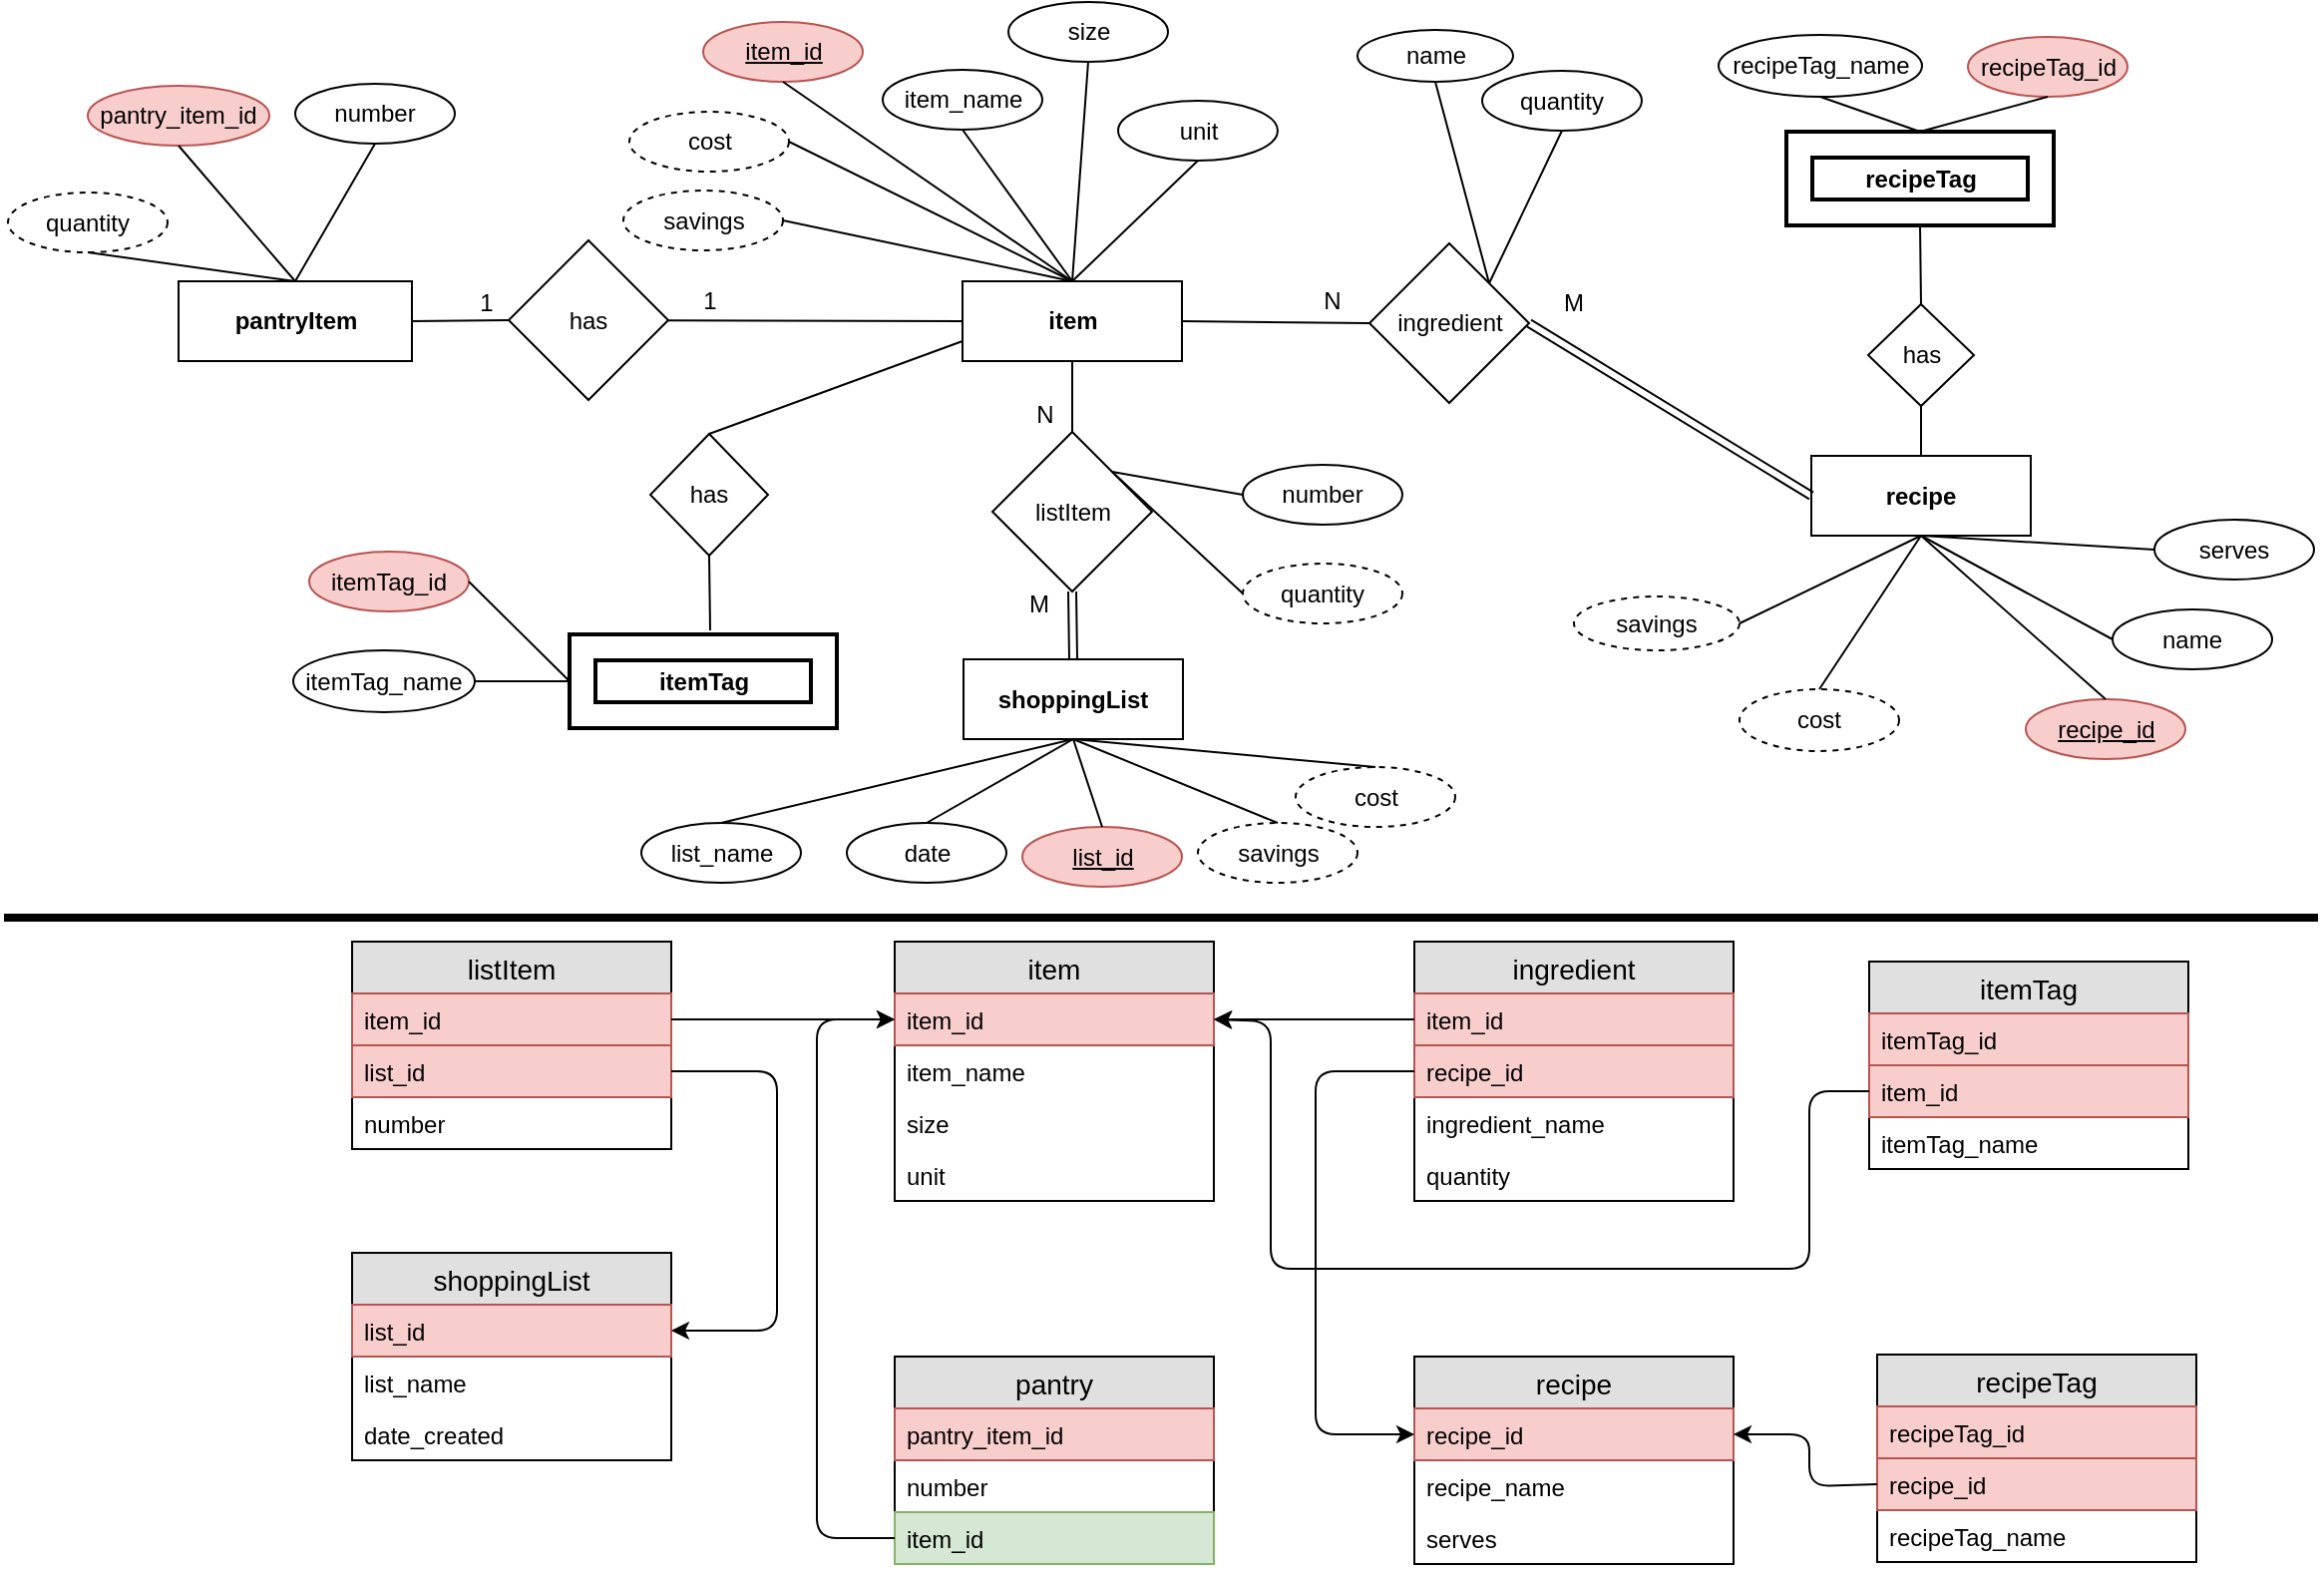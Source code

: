 <mxfile version="10.7.0" type="github"><diagram name="Page-1" id="efa7a0a1-bf9b-a30e-e6df-94a7791c09e9"><mxGraphModel dx="1311" dy="880" grid="1" gridSize="10" guides="1" tooltips="1" connect="1" arrows="1" fold="1" page="1" pageScale="1" pageWidth="1169" pageHeight="827" background="#ffffff" math="0" shadow="0"><root><mxCell id="0"/><mxCell id="1" parent="0"/><mxCell id="xUlILbrRPCkqYnxF31UA-114" value="item" style="rounded=0;whiteSpace=wrap;html=1;fontStyle=1" parent="1" vertex="1"><mxGeometry x="485.5" y="155" width="110" height="40" as="geometry"/></mxCell><mxCell id="xUlILbrRPCkqYnxF31UA-116" value="recipe" style="rounded=0;whiteSpace=wrap;html=1;fontStyle=1" parent="1" vertex="1"><mxGeometry x="911" y="242.5" width="110" height="40" as="geometry"/></mxCell><mxCell id="xUlILbrRPCkqYnxF31UA-118" value="pantryItem" style="rounded=0;whiteSpace=wrap;html=1;fontStyle=1" parent="1" vertex="1"><mxGeometry x="92.5" y="155" width="117" height="40" as="geometry"/></mxCell><mxCell id="xUlILbrRPCkqYnxF31UA-119" value="item_id" style="ellipse;whiteSpace=wrap;html=1;fillColor=#f8cecc;strokeColor=#b85450;fontStyle=4" parent="1" vertex="1"><mxGeometry x="355.5" y="25" width="80" height="30" as="geometry"/></mxCell><mxCell id="xUlILbrRPCkqYnxF31UA-120" value="item_name" style="ellipse;whiteSpace=wrap;html=1;" parent="1" vertex="1"><mxGeometry x="445.5" y="49" width="80" height="30" as="geometry"/></mxCell><mxCell id="xUlILbrRPCkqYnxF31UA-121" value="unit" style="ellipse;whiteSpace=wrap;html=1;" parent="1" vertex="1"><mxGeometry x="563.5" y="64.5" width="80" height="30" as="geometry"/></mxCell><mxCell id="RyKfsFZALg2lpTH0nWte-1" value="size" style="ellipse;whiteSpace=wrap;html=1;" parent="1" vertex="1"><mxGeometry x="508.5" y="15" width="80" height="30" as="geometry"/></mxCell><mxCell id="RyKfsFZALg2lpTH0nWte-2" value="" style="endArrow=none;html=1;entryX=0.5;entryY=1;entryDx=0;entryDy=0;exitX=0.5;exitY=0;exitDx=0;exitDy=0;" parent="1" source="xUlILbrRPCkqYnxF31UA-114" target="xUlILbrRPCkqYnxF31UA-119" edge="1"><mxGeometry width="50" height="50" relative="1" as="geometry"><mxPoint x="363.5" y="235" as="sourcePoint"/><mxPoint x="413.5" y="185" as="targetPoint"/></mxGeometry></mxCell><mxCell id="RyKfsFZALg2lpTH0nWte-3" value="" style="endArrow=none;html=1;entryX=0.5;entryY=1;entryDx=0;entryDy=0;exitX=0.5;exitY=0;exitDx=0;exitDy=0;" parent="1" source="xUlILbrRPCkqYnxF31UA-114" target="xUlILbrRPCkqYnxF31UA-120" edge="1"><mxGeometry width="50" height="50" relative="1" as="geometry"><mxPoint x="503.5" y="175" as="sourcePoint"/><mxPoint x="553.5" y="125" as="targetPoint"/></mxGeometry></mxCell><mxCell id="RyKfsFZALg2lpTH0nWte-4" value="" style="endArrow=none;html=1;entryX=0.5;entryY=1;entryDx=0;entryDy=0;exitX=0.5;exitY=0;exitDx=0;exitDy=0;" parent="1" source="xUlILbrRPCkqYnxF31UA-114" target="RyKfsFZALg2lpTH0nWte-1" edge="1"><mxGeometry width="50" height="50" relative="1" as="geometry"><mxPoint x="533.5" y="175" as="sourcePoint"/><mxPoint x="583.5" y="125" as="targetPoint"/></mxGeometry></mxCell><mxCell id="RyKfsFZALg2lpTH0nWte-5" value="" style="endArrow=none;html=1;entryX=0.5;entryY=1;entryDx=0;entryDy=0;exitX=0.5;exitY=0;exitDx=0;exitDy=0;" parent="1" source="xUlILbrRPCkqYnxF31UA-114" target="xUlILbrRPCkqYnxF31UA-121" edge="1"><mxGeometry width="50" height="50" relative="1" as="geometry"><mxPoint x="623.5" y="185" as="sourcePoint"/><mxPoint x="673.5" y="135" as="targetPoint"/></mxGeometry></mxCell><mxCell id="RyKfsFZALg2lpTH0nWte-6" value="recipe_id" style="ellipse;whiteSpace=wrap;html=1;fillColor=#f8cecc;strokeColor=#b85450;fontStyle=4" parent="1" vertex="1"><mxGeometry x="1018.5" y="364.5" width="80" height="30" as="geometry"/></mxCell><mxCell id="RyKfsFZALg2lpTH0nWte-7" value="name" style="ellipse;whiteSpace=wrap;html=1;" parent="1" vertex="1"><mxGeometry x="1062" y="319.5" width="80" height="30" as="geometry"/></mxCell><mxCell id="RyKfsFZALg2lpTH0nWte-9" value="listItem" style="rhombus;whiteSpace=wrap;html=1;" parent="1" vertex="1"><mxGeometry x="500.5" y="230.5" width="80" height="80" as="geometry"/></mxCell><mxCell id="RyKfsFZALg2lpTH0nWte-12" value="cost" style="ellipse;whiteSpace=wrap;html=1;dashed=1;" parent="1" vertex="1"><mxGeometry x="318.5" y="70" width="80" height="30" as="geometry"/></mxCell><mxCell id="RyKfsFZALg2lpTH0nWte-13" value="savings" style="ellipse;whiteSpace=wrap;html=1;dashed=1;" parent="1" vertex="1"><mxGeometry x="315.5" y="109.5" width="80" height="30" as="geometry"/></mxCell><mxCell id="RyKfsFZALg2lpTH0nWte-14" value="list_id" style="ellipse;whiteSpace=wrap;html=1;fillColor=#f8cecc;strokeColor=#b85450;fontStyle=4" parent="1" vertex="1"><mxGeometry x="515.5" y="428.5" width="80" height="30" as="geometry"/></mxCell><mxCell id="RyKfsFZALg2lpTH0nWte-15" value="" style="endArrow=none;html=1;exitX=0.5;exitY=1;exitDx=0;exitDy=0;entryX=0.5;entryY=0;entryDx=0;entryDy=0;" parent="1" source="xUlILbrRPCkqYnxF31UA-114" target="RyKfsFZALg2lpTH0nWte-9" edge="1"><mxGeometry width="50" height="50" relative="1" as="geometry"><mxPoint x="673.5" y="355" as="sourcePoint"/><mxPoint x="723.5" y="305" as="targetPoint"/></mxGeometry></mxCell><mxCell id="RyKfsFZALg2lpTH0nWte-17" value="ingredient" style="rhombus;whiteSpace=wrap;html=1;" parent="1" vertex="1"><mxGeometry x="689.5" y="136" width="80" height="80" as="geometry"/></mxCell><mxCell id="RyKfsFZALg2lpTH0nWte-18" value="" style="endArrow=none;html=1;exitX=1;exitY=0.5;exitDx=0;exitDy=0;entryX=0;entryY=0.5;entryDx=0;entryDy=0;" parent="1" source="xUlILbrRPCkqYnxF31UA-114" target="RyKfsFZALg2lpTH0nWte-17" edge="1"><mxGeometry width="50" height="50" relative="1" as="geometry"><mxPoint x="603.5" y="245" as="sourcePoint"/><mxPoint x="653.5" y="195" as="targetPoint"/></mxGeometry></mxCell><mxCell id="RyKfsFZALg2lpTH0nWte-19" value="" style="shape=link;html=1;exitX=1;exitY=0.5;exitDx=0;exitDy=0;entryX=0;entryY=0.5;entryDx=0;entryDy=0;" parent="1" source="RyKfsFZALg2lpTH0nWte-17" target="xUlILbrRPCkqYnxF31UA-116" edge="1"><mxGeometry width="50" height="50" relative="1" as="geometry"><mxPoint x="769" y="222.214" as="sourcePoint"/><mxPoint x="901" y="223" as="targetPoint"/></mxGeometry></mxCell><mxCell id="RyKfsFZALg2lpTH0nWte-20" value="" style="endArrow=none;html=1;entryX=0.5;entryY=1;entryDx=0;entryDy=0;exitX=0.5;exitY=0;exitDx=0;exitDy=0;" parent="1" source="RyKfsFZALg2lpTH0nWte-14" target="RyKfsFZALg2lpTH0nWte-190" edge="1"><mxGeometry width="50" height="50" relative="1" as="geometry"><mxPoint x="319.5" y="329.5" as="sourcePoint"/><mxPoint x="369.5" y="279.5" as="targetPoint"/></mxGeometry></mxCell><mxCell id="RyKfsFZALg2lpTH0nWte-24" value="N" style="text;html=1;strokeColor=none;fillColor=none;align=center;verticalAlign=middle;whiteSpace=wrap;rounded=0;dashed=1;" parent="1" vertex="1"><mxGeometry x="650.5" y="155" width="40" height="20" as="geometry"/></mxCell><mxCell id="RyKfsFZALg2lpTH0nWte-25" value="M" style="text;html=1;strokeColor=none;fillColor=none;align=center;verticalAlign=middle;whiteSpace=wrap;rounded=0;dashed=1;" parent="1" vertex="1"><mxGeometry x="772" y="156" width="40" height="20" as="geometry"/></mxCell><mxCell id="RyKfsFZALg2lpTH0nWte-26" value="M" style="text;html=1;strokeColor=none;fillColor=none;align=center;verticalAlign=middle;whiteSpace=wrap;rounded=0;dashed=1;" parent="1" vertex="1"><mxGeometry x="503.5" y="306.5" width="40" height="20" as="geometry"/></mxCell><mxCell id="RyKfsFZALg2lpTH0nWte-27" value="N" style="text;html=1;strokeColor=none;fillColor=none;align=center;verticalAlign=middle;whiteSpace=wrap;rounded=0;dashed=1;" parent="1" vertex="1"><mxGeometry x="506.5" y="211.5" width="40" height="20" as="geometry"/></mxCell><mxCell id="RyKfsFZALg2lpTH0nWte-28" value="" style="endArrow=none;html=1;entryX=0.5;entryY=0;entryDx=0;entryDy=0;exitX=0.5;exitY=1;exitDx=0;exitDy=0;" parent="1" source="xUlILbrRPCkqYnxF31UA-116" target="RyKfsFZALg2lpTH0nWte-6" edge="1"><mxGeometry width="50" height="50" relative="1" as="geometry"><mxPoint x="1132" y="414.5" as="sourcePoint"/><mxPoint x="1182" y="364.5" as="targetPoint"/></mxGeometry></mxCell><mxCell id="RyKfsFZALg2lpTH0nWte-29" value="" style="endArrow=none;html=1;entryX=0;entryY=0.5;entryDx=0;entryDy=0;exitX=0.5;exitY=1;exitDx=0;exitDy=0;" parent="1" source="xUlILbrRPCkqYnxF31UA-116" target="RyKfsFZALg2lpTH0nWte-7" edge="1"><mxGeometry width="50" height="50" relative="1" as="geometry"><mxPoint x="1162" y="434.5" as="sourcePoint"/><mxPoint x="1212" y="384.5" as="targetPoint"/></mxGeometry></mxCell><mxCell id="RyKfsFZALg2lpTH0nWte-31" value="serves" style="ellipse;whiteSpace=wrap;html=1;" parent="1" vertex="1"><mxGeometry x="1083" y="274.5" width="80" height="30" as="geometry"/></mxCell><mxCell id="RyKfsFZALg2lpTH0nWte-32" value="" style="endArrow=none;html=1;entryX=0;entryY=0.5;entryDx=0;entryDy=0;exitX=0.5;exitY=1;exitDx=0;exitDy=0;" parent="1" source="xUlILbrRPCkqYnxF31UA-116" target="RyKfsFZALg2lpTH0nWte-31" edge="1"><mxGeometry width="50" height="50" relative="1" as="geometry"><mxPoint x="1222" y="554.5" as="sourcePoint"/><mxPoint x="1272" y="504.5" as="targetPoint"/></mxGeometry></mxCell><mxCell id="RyKfsFZALg2lpTH0nWte-33" value="cost" style="ellipse;whiteSpace=wrap;html=1;dashed=1;" parent="1" vertex="1"><mxGeometry x="875" y="359.5" width="80" height="31" as="geometry"/></mxCell><mxCell id="RyKfsFZALg2lpTH0nWte-34" value="savings" style="ellipse;whiteSpace=wrap;html=1;dashed=1;" parent="1" vertex="1"><mxGeometry x="792" y="313" width="83" height="27" as="geometry"/></mxCell><mxCell id="RyKfsFZALg2lpTH0nWte-35" value="" style="endArrow=none;html=1;exitX=0.5;exitY=0;exitDx=0;exitDy=0;entryX=0.5;entryY=1;entryDx=0;entryDy=0;" parent="1" source="RyKfsFZALg2lpTH0nWte-33" target="xUlILbrRPCkqYnxF31UA-116" edge="1"><mxGeometry width="50" height="50" relative="1" as="geometry"><mxPoint x="1102" y="544.5" as="sourcePoint"/><mxPoint x="1177" y="414.5" as="targetPoint"/></mxGeometry></mxCell><mxCell id="RyKfsFZALg2lpTH0nWte-36" value="" style="endArrow=none;html=1;exitX=1;exitY=0.5;exitDx=0;exitDy=0;entryX=0.5;entryY=1;entryDx=0;entryDy=0;" parent="1" source="RyKfsFZALg2lpTH0nWte-34" target="xUlILbrRPCkqYnxF31UA-116" edge="1"><mxGeometry width="50" height="50" relative="1" as="geometry"><mxPoint x="793.857" y="307.429" as="sourcePoint"/><mxPoint x="1177" y="414.5" as="targetPoint"/></mxGeometry></mxCell><mxCell id="RyKfsFZALg2lpTH0nWte-42" value="date" style="ellipse;whiteSpace=wrap;html=1;" parent="1" vertex="1"><mxGeometry x="427.5" y="426.5" width="80" height="30" as="geometry"/></mxCell><mxCell id="RyKfsFZALg2lpTH0nWte-43" value="" style="endArrow=none;html=1;exitX=0.5;exitY=1;exitDx=0;exitDy=0;entryX=0.5;entryY=0;entryDx=0;entryDy=0;" parent="1" source="RyKfsFZALg2lpTH0nWte-190" target="RyKfsFZALg2lpTH0nWte-42" edge="1"><mxGeometry width="50" height="50" relative="1" as="geometry"><mxPoint x="409.5" y="269.5" as="sourcePoint"/><mxPoint x="459.5" y="219.5" as="targetPoint"/></mxGeometry></mxCell><mxCell id="RyKfsFZALg2lpTH0nWte-51" value="" style="endArrow=none;html=1;entryX=0.5;entryY=0;entryDx=0;entryDy=0;exitX=1;exitY=0.5;exitDx=0;exitDy=0;" parent="1" source="RyKfsFZALg2lpTH0nWte-12" target="xUlILbrRPCkqYnxF31UA-114" edge="1"><mxGeometry width="50" height="50" relative="1" as="geometry"><mxPoint x="393.5" y="285" as="sourcePoint"/><mxPoint x="443.5" y="235" as="targetPoint"/></mxGeometry></mxCell><mxCell id="RyKfsFZALg2lpTH0nWte-52" value="" style="endArrow=none;html=1;entryX=0.5;entryY=0;entryDx=0;entryDy=0;exitX=1;exitY=0.5;exitDx=0;exitDy=0;" parent="1" source="RyKfsFZALg2lpTH0nWte-13" target="xUlILbrRPCkqYnxF31UA-114" edge="1"><mxGeometry width="50" height="50" relative="1" as="geometry"><mxPoint x="403.5" y="185" as="sourcePoint"/><mxPoint x="453.5" y="135" as="targetPoint"/></mxGeometry></mxCell><mxCell id="RyKfsFZALg2lpTH0nWte-54" value="cost" style="ellipse;whiteSpace=wrap;html=1;dashed=1;" parent="1" vertex="1"><mxGeometry x="652.5" y="398.5" width="80" height="30" as="geometry"/></mxCell><mxCell id="RyKfsFZALg2lpTH0nWte-55" value="savings" style="ellipse;whiteSpace=wrap;html=1;dashed=1;" parent="1" vertex="1"><mxGeometry x="603.5" y="426.5" width="80" height="30" as="geometry"/></mxCell><mxCell id="RyKfsFZALg2lpTH0nWte-73" value="number" style="ellipse;whiteSpace=wrap;html=1;" parent="1" vertex="1"><mxGeometry x="151" y="56" width="80" height="30" as="geometry"/></mxCell><mxCell id="RyKfsFZALg2lpTH0nWte-75" value="" style="endArrow=none;html=1;exitX=0.5;exitY=1;exitDx=0;exitDy=0;entryX=0.5;entryY=0;entryDx=0;entryDy=0;" parent="1" source="RyKfsFZALg2lpTH0nWte-73" target="xUlILbrRPCkqYnxF31UA-118" edge="1"><mxGeometry width="50" height="50" relative="1" as="geometry"><mxPoint x="47.5" y="243.5" as="sourcePoint"/><mxPoint x="97.5" y="193.5" as="targetPoint"/></mxGeometry></mxCell><mxCell id="RyKfsFZALg2lpTH0nWte-76" value="" style="endArrow=none;html=1;exitX=0.5;exitY=0;exitDx=0;exitDy=0;entryX=0.5;entryY=1;entryDx=0;entryDy=0;" parent="1" source="RyKfsFZALg2lpTH0nWte-54" target="RyKfsFZALg2lpTH0nWte-190" edge="1"><mxGeometry width="50" height="50" relative="1" as="geometry"><mxPoint x="209.5" y="219.5" as="sourcePoint"/><mxPoint x="537" y="386.5" as="targetPoint"/></mxGeometry></mxCell><mxCell id="RyKfsFZALg2lpTH0nWte-77" value="" style="endArrow=none;html=1;entryX=0.5;entryY=1;entryDx=0;entryDy=0;exitX=0.5;exitY=0;exitDx=0;exitDy=0;" parent="1" source="RyKfsFZALg2lpTH0nWte-55" target="RyKfsFZALg2lpTH0nWte-190" edge="1"><mxGeometry width="50" height="50" relative="1" as="geometry"><mxPoint x="169.5" y="269.5" as="sourcePoint"/><mxPoint x="219.5" y="219.5" as="targetPoint"/></mxGeometry></mxCell><mxCell id="RyKfsFZALg2lpTH0nWte-85" value="quantity" style="ellipse;whiteSpace=wrap;html=1;" parent="1" vertex="1"><mxGeometry x="746" y="49.5" width="80" height="30" as="geometry"/></mxCell><mxCell id="RyKfsFZALg2lpTH0nWte-89" value="" style="endArrow=none;html=1;exitX=1;exitY=0;exitDx=0;exitDy=0;entryX=0.5;entryY=1;entryDx=0;entryDy=0;" parent="1" source="RyKfsFZALg2lpTH0nWte-17" target="RyKfsFZALg2lpTH0nWte-85" edge="1"><mxGeometry width="50" height="50" relative="1" as="geometry"><mxPoint x="958" y="156.5" as="sourcePoint"/><mxPoint x="1103" y="325.5" as="targetPoint"/></mxGeometry></mxCell><mxCell id="RyKfsFZALg2lpTH0nWte-90" value="quantity" style="ellipse;whiteSpace=wrap;html=1;dashed=1;" parent="1" vertex="1"><mxGeometry x="7" y="110.5" width="80" height="30" as="geometry"/></mxCell><mxCell id="RyKfsFZALg2lpTH0nWte-91" value="" style="endArrow=none;html=1;entryX=0.5;entryY=1;entryDx=0;entryDy=0;exitX=0.5;exitY=0;exitDx=0;exitDy=0;" parent="1" source="xUlILbrRPCkqYnxF31UA-118" target="RyKfsFZALg2lpTH0nWte-90" edge="1"><mxGeometry width="50" height="50" relative="1" as="geometry"><mxPoint x="96" y="194.5" as="sourcePoint"/><mxPoint x="236" y="171.5" as="targetPoint"/></mxGeometry></mxCell><mxCell id="RyKfsFZALg2lpTH0nWte-98" value="has" style="rhombus;whiteSpace=wrap;html=1;" parent="1" vertex="1"><mxGeometry x="258" y="134.5" width="80" height="80" as="geometry"/></mxCell><mxCell id="RyKfsFZALg2lpTH0nWte-101" value="" style="endArrow=none;html=1;entryX=0;entryY=0.5;entryDx=0;entryDy=0;" parent="1" source="RyKfsFZALg2lpTH0nWte-98" target="xUlILbrRPCkqYnxF31UA-114" edge="1"><mxGeometry width="50" height="50" relative="1" as="geometry"><mxPoint x="623.5" y="325" as="sourcePoint"/><mxPoint x="673.5" y="275" as="targetPoint"/></mxGeometry></mxCell><mxCell id="RyKfsFZALg2lpTH0nWte-102" value="" style="endArrow=none;html=1;entryX=0;entryY=0.5;entryDx=0;entryDy=0;exitX=1;exitY=0.5;exitDx=0;exitDy=0;" parent="1" source="xUlILbrRPCkqYnxF31UA-118" target="RyKfsFZALg2lpTH0nWte-98" edge="1"><mxGeometry width="50" height="50" relative="1" as="geometry"><mxPoint x="-1" y="275" as="sourcePoint"/><mxPoint x="258" y="173" as="targetPoint"/></mxGeometry></mxCell><mxCell id="RyKfsFZALg2lpTH0nWte-105" value="1" style="text;html=1;strokeColor=none;fillColor=none;align=center;verticalAlign=middle;whiteSpace=wrap;rounded=0;dashed=1;" parent="1" vertex="1"><mxGeometry x="338.5" y="154.5" width="40" height="20" as="geometry"/></mxCell><mxCell id="RyKfsFZALg2lpTH0nWte-106" value="1" style="text;html=1;strokeColor=none;fillColor=none;align=center;verticalAlign=middle;whiteSpace=wrap;rounded=0;dashed=1;" parent="1" vertex="1"><mxGeometry x="227" y="155.5" width="40" height="20" as="geometry"/></mxCell><mxCell id="RyKfsFZALg2lpTH0nWte-114" value="number" style="ellipse;whiteSpace=wrap;html=1;" parent="1" vertex="1"><mxGeometry x="626" y="247" width="80" height="30" as="geometry"/></mxCell><mxCell id="RyKfsFZALg2lpTH0nWte-117" value="" style="endArrow=none;html=1;exitX=0;exitY=0.5;exitDx=0;exitDy=0;entryX=1;entryY=0;entryDx=0;entryDy=0;" parent="1" source="RyKfsFZALg2lpTH0nWte-114" target="RyKfsFZALg2lpTH0nWte-9" edge="1"><mxGeometry width="50" height="50" relative="1" as="geometry"><mxPoint x="399" y="256" as="sourcePoint"/><mxPoint x="446.5" y="256" as="targetPoint"/></mxGeometry></mxCell><mxCell id="RyKfsFZALg2lpTH0nWte-127" value="pantry_item_id" style="ellipse;whiteSpace=wrap;html=1;fillColor=#f8cecc;strokeColor=#b85450;" parent="1" vertex="1"><mxGeometry x="47" y="57" width="91" height="30" as="geometry"/></mxCell><mxCell id="RyKfsFZALg2lpTH0nWte-130" value="" style="endArrow=none;html=1;exitX=0.5;exitY=1;exitDx=0;exitDy=0;entryX=0.5;entryY=0;entryDx=0;entryDy=0;" parent="1" source="RyKfsFZALg2lpTH0nWte-127" target="xUlILbrRPCkqYnxF31UA-118" edge="1"><mxGeometry width="50" height="50" relative="1" as="geometry"><mxPoint x="-55" y="204" as="sourcePoint"/><mxPoint x="-5" y="154" as="targetPoint"/></mxGeometry></mxCell><mxCell id="RyKfsFZALg2lpTH0nWte-131" value="quantity" style="ellipse;whiteSpace=wrap;html=1;dashed=1;" parent="1" vertex="1"><mxGeometry x="626" y="296.5" width="80" height="30" as="geometry"/></mxCell><mxCell id="RyKfsFZALg2lpTH0nWte-132" value="" style="endArrow=none;html=1;exitX=1;exitY=0;exitDx=0;exitDy=0;entryX=0;entryY=0.5;entryDx=0;entryDy=0;" parent="1" source="RyKfsFZALg2lpTH0nWte-9" target="RyKfsFZALg2lpTH0nWte-131" edge="1"><mxGeometry width="50" height="50" relative="1" as="geometry"><mxPoint x="446.5" y="256" as="sourcePoint"/><mxPoint x="399" y="306" as="targetPoint"/></mxGeometry></mxCell><mxCell id="RyKfsFZALg2lpTH0nWte-139" value="item" style="swimlane;fontStyle=0;childLayout=stackLayout;horizontal=1;startSize=26;fillColor=#e0e0e0;horizontalStack=0;resizeParent=1;resizeParentMax=0;resizeLast=0;collapsible=1;marginBottom=0;swimlaneFillColor=#ffffff;align=center;fontSize=14;" parent="1" vertex="1"><mxGeometry x="451.5" y="486" width="160" height="130" as="geometry"><mxRectangle x="97" y="677.5" width="70" height="26" as="alternateBounds"/></mxGeometry></mxCell><mxCell id="RyKfsFZALg2lpTH0nWte-140" value="item_id" style="text;strokeColor=#b85450;fillColor=#f8cecc;spacingLeft=4;spacingRight=4;overflow=hidden;rotatable=0;points=[[0,0.5],[1,0.5]];portConstraint=eastwest;fontSize=12;" parent="RyKfsFZALg2lpTH0nWte-139" vertex="1"><mxGeometry y="26" width="160" height="26" as="geometry"/></mxCell><mxCell id="RyKfsFZALg2lpTH0nWte-141" value="item_name" style="text;strokeColor=none;fillColor=none;spacingLeft=4;spacingRight=4;overflow=hidden;rotatable=0;points=[[0,0.5],[1,0.5]];portConstraint=eastwest;fontSize=12;" parent="RyKfsFZALg2lpTH0nWte-139" vertex="1"><mxGeometry y="52" width="160" height="26" as="geometry"/></mxCell><mxCell id="RyKfsFZALg2lpTH0nWte-142" value="size" style="text;strokeColor=none;fillColor=none;spacingLeft=4;spacingRight=4;overflow=hidden;rotatable=0;points=[[0,0.5],[1,0.5]];portConstraint=eastwest;fontSize=12;" parent="RyKfsFZALg2lpTH0nWte-139" vertex="1"><mxGeometry y="78" width="160" height="26" as="geometry"/></mxCell><mxCell id="RyKfsFZALg2lpTH0nWte-144" value="unit" style="text;strokeColor=none;fillColor=none;spacingLeft=4;spacingRight=4;overflow=hidden;rotatable=0;points=[[0,0.5],[1,0.5]];portConstraint=eastwest;fontSize=12;dashed=1;" parent="RyKfsFZALg2lpTH0nWte-139" vertex="1"><mxGeometry y="104" width="160" height="26" as="geometry"/></mxCell><mxCell id="RyKfsFZALg2lpTH0nWte-146" value="pantry" style="swimlane;fontStyle=0;childLayout=stackLayout;horizontal=1;startSize=26;fillColor=#e0e0e0;horizontalStack=0;resizeParent=1;resizeParentMax=0;resizeLast=0;collapsible=1;marginBottom=0;swimlaneFillColor=#ffffff;align=center;fontSize=14;" parent="1" vertex="1"><mxGeometry x="451.5" y="694" width="160" height="104" as="geometry"/></mxCell><mxCell id="RyKfsFZALg2lpTH0nWte-147" value="pantry_item_id" style="text;strokeColor=#b85450;fillColor=#f8cecc;spacingLeft=4;spacingRight=4;overflow=hidden;rotatable=0;points=[[0,0.5],[1,0.5]];portConstraint=eastwest;fontSize=12;" parent="RyKfsFZALg2lpTH0nWte-146" vertex="1"><mxGeometry y="26" width="160" height="26" as="geometry"/></mxCell><mxCell id="RyKfsFZALg2lpTH0nWte-148" value="number" style="text;strokeColor=none;fillColor=none;spacingLeft=4;spacingRight=4;overflow=hidden;rotatable=0;points=[[0,0.5],[1,0.5]];portConstraint=eastwest;fontSize=12;" parent="RyKfsFZALg2lpTH0nWte-146" vertex="1"><mxGeometry y="52" width="160" height="26" as="geometry"/></mxCell><mxCell id="RyKfsFZALg2lpTH0nWte-189" value="item_id" style="text;strokeColor=#82b366;fillColor=#d5e8d4;spacingLeft=4;spacingRight=4;overflow=hidden;rotatable=0;points=[[0,0.5],[1,0.5]];portConstraint=eastwest;fontSize=12;" parent="RyKfsFZALg2lpTH0nWte-146" vertex="1"><mxGeometry y="78" width="160" height="26" as="geometry"/></mxCell><mxCell id="RyKfsFZALg2lpTH0nWte-150" value="recipe" style="swimlane;fontStyle=0;childLayout=stackLayout;horizontal=1;startSize=26;fillColor=#e0e0e0;horizontalStack=0;resizeParent=1;resizeParentMax=0;resizeLast=0;collapsible=1;marginBottom=0;swimlaneFillColor=#ffffff;align=center;fontSize=14;" parent="1" vertex="1"><mxGeometry x="712" y="694" width="160" height="104" as="geometry"/></mxCell><mxCell id="RyKfsFZALg2lpTH0nWte-151" value="recipe_id" style="text;strokeColor=#b85450;fillColor=#f8cecc;spacingLeft=4;spacingRight=4;overflow=hidden;rotatable=0;points=[[0,0.5],[1,0.5]];portConstraint=eastwest;fontSize=12;" parent="RyKfsFZALg2lpTH0nWte-150" vertex="1"><mxGeometry y="26" width="160" height="26" as="geometry"/></mxCell><mxCell id="RyKfsFZALg2lpTH0nWte-152" value="recipe_name" style="text;strokeColor=none;fillColor=none;spacingLeft=4;spacingRight=4;overflow=hidden;rotatable=0;points=[[0,0.5],[1,0.5]];portConstraint=eastwest;fontSize=12;" parent="RyKfsFZALg2lpTH0nWte-150" vertex="1"><mxGeometry y="52" width="160" height="26" as="geometry"/></mxCell><mxCell id="RyKfsFZALg2lpTH0nWte-153" value="serves" style="text;strokeColor=none;fillColor=none;spacingLeft=4;spacingRight=4;overflow=hidden;rotatable=0;points=[[0,0.5],[1,0.5]];portConstraint=eastwest;fontSize=12;" parent="RyKfsFZALg2lpTH0nWte-150" vertex="1"><mxGeometry y="78" width="160" height="26" as="geometry"/></mxCell><mxCell id="RyKfsFZALg2lpTH0nWte-155" value="shoppingList" style="swimlane;fontStyle=0;childLayout=stackLayout;horizontal=1;startSize=26;fillColor=#e0e0e0;horizontalStack=0;resizeParent=1;resizeParentMax=0;resizeLast=0;collapsible=1;marginBottom=0;swimlaneFillColor=#ffffff;align=center;fontSize=14;" parent="1" vertex="1"><mxGeometry x="179.5" y="642" width="160" height="104" as="geometry"/></mxCell><mxCell id="RyKfsFZALg2lpTH0nWte-156" value="list_id" style="text;strokeColor=#b85450;fillColor=#f8cecc;spacingLeft=4;spacingRight=4;overflow=hidden;rotatable=0;points=[[0,0.5],[1,0.5]];portConstraint=eastwest;fontSize=12;" parent="RyKfsFZALg2lpTH0nWte-155" vertex="1"><mxGeometry y="26" width="160" height="26" as="geometry"/></mxCell><mxCell id="RyKfsFZALg2lpTH0nWte-157" value="list_name" style="text;strokeColor=none;fillColor=none;spacingLeft=4;spacingRight=4;overflow=hidden;rotatable=0;points=[[0,0.5],[1,0.5]];portConstraint=eastwest;fontSize=12;" parent="RyKfsFZALg2lpTH0nWte-155" vertex="1"><mxGeometry y="52" width="160" height="26" as="geometry"/></mxCell><mxCell id="RyKfsFZALg2lpTH0nWte-163" value="date_created" style="text;strokeColor=none;fillColor=none;spacingLeft=4;spacingRight=4;overflow=hidden;rotatable=0;points=[[0,0.5],[1,0.5]];portConstraint=eastwest;fontSize=12;dashed=1;" parent="RyKfsFZALg2lpTH0nWte-155" vertex="1"><mxGeometry y="78" width="160" height="26" as="geometry"/></mxCell><mxCell id="RyKfsFZALg2lpTH0nWte-161" value="list_name" style="ellipse;whiteSpace=wrap;html=1;" parent="1" vertex="1"><mxGeometry x="324.5" y="426.5" width="80" height="30" as="geometry"/></mxCell><mxCell id="RyKfsFZALg2lpTH0nWte-162" value="" style="endArrow=none;html=1;entryX=0.5;entryY=1;entryDx=0;entryDy=0;exitX=0.5;exitY=0;exitDx=0;exitDy=0;" parent="1" source="RyKfsFZALg2lpTH0nWte-161" target="RyKfsFZALg2lpTH0nWte-190" edge="1"><mxGeometry width="50" height="50" relative="1" as="geometry"><mxPoint x="97" y="436.5" as="sourcePoint"/><mxPoint x="147" y="386.5" as="targetPoint"/></mxGeometry></mxCell><mxCell id="RyKfsFZALg2lpTH0nWte-172" value="ingredient" style="swimlane;fontStyle=0;childLayout=stackLayout;horizontal=1;startSize=26;fillColor=#e0e0e0;horizontalStack=0;resizeParent=1;resizeParentMax=0;resizeLast=0;collapsible=1;marginBottom=0;swimlaneFillColor=#ffffff;align=center;fontSize=14;" parent="1" vertex="1"><mxGeometry x="712" y="486" width="160" height="130" as="geometry"/></mxCell><mxCell id="RyKfsFZALg2lpTH0nWte-173" value="item_id" style="text;strokeColor=#b85450;fillColor=#f8cecc;spacingLeft=4;spacingRight=4;overflow=hidden;rotatable=0;points=[[0,0.5],[1,0.5]];portConstraint=eastwest;fontSize=12;" parent="RyKfsFZALg2lpTH0nWte-172" vertex="1"><mxGeometry y="26" width="160" height="26" as="geometry"/></mxCell><mxCell id="RyKfsFZALg2lpTH0nWte-174" value="recipe_id" style="text;strokeColor=#b85450;fillColor=#f8cecc;spacingLeft=4;spacingRight=4;overflow=hidden;rotatable=0;points=[[0,0.5],[1,0.5]];portConstraint=eastwest;fontSize=12;" parent="RyKfsFZALg2lpTH0nWte-172" vertex="1"><mxGeometry y="52" width="160" height="26" as="geometry"/></mxCell><mxCell id="RyKfsFZALg2lpTH0nWte-188" value="ingredient_name" style="text;strokeColor=none;fillColor=none;spacingLeft=4;spacingRight=4;overflow=hidden;rotatable=0;points=[[0,0.5],[1,0.5]];portConstraint=eastwest;fontSize=12;" parent="RyKfsFZALg2lpTH0nWte-172" vertex="1"><mxGeometry y="78" width="160" height="26" as="geometry"/></mxCell><mxCell id="RyKfsFZALg2lpTH0nWte-175" value="quantity" style="text;strokeColor=none;fillColor=none;spacingLeft=4;spacingRight=4;overflow=hidden;rotatable=0;points=[[0,0.5],[1,0.5]];portConstraint=eastwest;fontSize=12;" parent="RyKfsFZALg2lpTH0nWte-172" vertex="1"><mxGeometry y="104" width="160" height="26" as="geometry"/></mxCell><mxCell id="RyKfsFZALg2lpTH0nWte-176" value="listItem" style="swimlane;fontStyle=0;childLayout=stackLayout;horizontal=1;startSize=26;fillColor=#e0e0e0;horizontalStack=0;resizeParent=1;resizeParentMax=0;resizeLast=0;collapsible=1;marginBottom=0;swimlaneFillColor=#ffffff;align=center;fontSize=14;" parent="1" vertex="1"><mxGeometry x="179.5" y="486" width="160" height="104" as="geometry"/></mxCell><mxCell id="RyKfsFZALg2lpTH0nWte-177" value="item_id" style="text;strokeColor=#b85450;fillColor=#f8cecc;spacingLeft=4;spacingRight=4;overflow=hidden;rotatable=0;points=[[0,0.5],[1,0.5]];portConstraint=eastwest;fontSize=12;" parent="RyKfsFZALg2lpTH0nWte-176" vertex="1"><mxGeometry y="26" width="160" height="26" as="geometry"/></mxCell><mxCell id="RyKfsFZALg2lpTH0nWte-178" value="list_id" style="text;strokeColor=#b85450;fillColor=#f8cecc;spacingLeft=4;spacingRight=4;overflow=hidden;rotatable=0;points=[[0,0.5],[1,0.5]];portConstraint=eastwest;fontSize=12;" parent="RyKfsFZALg2lpTH0nWte-176" vertex="1"><mxGeometry y="52" width="160" height="26" as="geometry"/></mxCell><mxCell id="RyKfsFZALg2lpTH0nWte-179" value="number" style="text;strokeColor=none;fillColor=none;spacingLeft=4;spacingRight=4;overflow=hidden;rotatable=0;points=[[0,0.5],[1,0.5]];portConstraint=eastwest;fontSize=12;" parent="RyKfsFZALg2lpTH0nWte-176" vertex="1"><mxGeometry y="78" width="160" height="26" as="geometry"/></mxCell><mxCell id="RyKfsFZALg2lpTH0nWte-184" value="name" style="ellipse;whiteSpace=wrap;html=1;" parent="1" vertex="1"><mxGeometry x="683.5" y="29" width="78" height="26" as="geometry"/></mxCell><mxCell id="RyKfsFZALg2lpTH0nWte-185" value="" style="endArrow=none;html=1;exitX=1;exitY=0;exitDx=0;exitDy=0;entryX=0.5;entryY=1;entryDx=0;entryDy=0;" parent="1" source="RyKfsFZALg2lpTH0nWte-17" target="RyKfsFZALg2lpTH0nWte-184" edge="1"><mxGeometry width="50" height="50" relative="1" as="geometry"><mxPoint x="958" y="156.5" as="sourcePoint"/><mxPoint x="991" y="64.5" as="targetPoint"/></mxGeometry></mxCell><mxCell id="RyKfsFZALg2lpTH0nWte-190" value="shoppingList" style="rounded=0;whiteSpace=wrap;html=1;fontStyle=1" parent="1" vertex="1"><mxGeometry x="486" y="344.5" width="110" height="40" as="geometry"/></mxCell><mxCell id="RyKfsFZALg2lpTH0nWte-196" value="" style="endArrow=classic;html=1;entryX=0;entryY=0.5;entryDx=0;entryDy=0;exitX=1;exitY=0.5;exitDx=0;exitDy=0;" parent="1" source="RyKfsFZALg2lpTH0nWte-177" target="RyKfsFZALg2lpTH0nWte-140" edge="1"><mxGeometry width="50" height="50" relative="1" as="geometry"><mxPoint x="362.5" y="736" as="sourcePoint"/><mxPoint x="412.5" y="686" as="targetPoint"/></mxGeometry></mxCell><mxCell id="RyKfsFZALg2lpTH0nWte-197" value="" style="endArrow=classic;html=1;exitX=1;exitY=0.5;exitDx=0;exitDy=0;entryX=1;entryY=0.5;entryDx=0;entryDy=0;" parent="1" source="RyKfsFZALg2lpTH0nWte-178" target="RyKfsFZALg2lpTH0nWte-156" edge="1"><mxGeometry width="50" height="50" relative="1" as="geometry"><mxPoint x="372.5" y="646" as="sourcePoint"/><mxPoint x="422.5" y="596" as="targetPoint"/><Array as="points"><mxPoint x="392.5" y="551"/><mxPoint x="392.5" y="681"/></Array></mxGeometry></mxCell><mxCell id="RyKfsFZALg2lpTH0nWte-198" value="" style="endArrow=classic;html=1;exitX=0;exitY=0.5;exitDx=0;exitDy=0;entryX=1;entryY=0.5;entryDx=0;entryDy=0;" parent="1" source="RyKfsFZALg2lpTH0nWte-173" target="RyKfsFZALg2lpTH0nWte-140" edge="1"><mxGeometry width="50" height="50" relative="1" as="geometry"><mxPoint x="162.5" y="426" as="sourcePoint"/><mxPoint x="212.5" y="376" as="targetPoint"/></mxGeometry></mxCell><mxCell id="RyKfsFZALg2lpTH0nWte-199" value="" style="endArrow=classic;html=1;exitX=0;exitY=0.5;exitDx=0;exitDy=0;entryX=0;entryY=0.5;entryDx=0;entryDy=0;" parent="1" source="RyKfsFZALg2lpTH0nWte-174" target="RyKfsFZALg2lpTH0nWte-151" edge="1"><mxGeometry width="50" height="50" relative="1" as="geometry"><mxPoint x="632.5" y="696" as="sourcePoint"/><mxPoint x="682.5" y="646" as="targetPoint"/><Array as="points"><mxPoint x="662.5" y="551"/><mxPoint x="662.5" y="733"/></Array></mxGeometry></mxCell><mxCell id="RyKfsFZALg2lpTH0nWte-200" value="" style="endArrow=classic;html=1;entryX=0;entryY=0.5;entryDx=0;entryDy=0;exitX=0;exitY=0.5;exitDx=0;exitDy=0;" parent="1" source="RyKfsFZALg2lpTH0nWte-189" target="RyKfsFZALg2lpTH0nWte-140" edge="1"><mxGeometry width="50" height="50" relative="1" as="geometry"><mxPoint x="392.5" y="786" as="sourcePoint"/><mxPoint x="442.5" y="736" as="targetPoint"/><Array as="points"><mxPoint x="412.5" y="785"/><mxPoint x="412.5" y="525"/></Array></mxGeometry></mxCell><mxCell id="RyKfsFZALg2lpTH0nWte-201" value="" style="shape=link;html=1;entryX=0.5;entryY=1;entryDx=0;entryDy=0;exitX=0.5;exitY=0;exitDx=0;exitDy=0;" parent="1" source="RyKfsFZALg2lpTH0nWte-190" target="RyKfsFZALg2lpTH0nWte-9" edge="1"><mxGeometry width="50" height="50" relative="1" as="geometry"><mxPoint x="421" y="335.5" as="sourcePoint"/><mxPoint x="471" y="285.5" as="targetPoint"/></mxGeometry></mxCell><mxCell id="RyKfsFZALg2lpTH0nWte-206" value="" style="line;strokeWidth=4;fillColor=none;align=left;verticalAlign=middle;spacingTop=-1;spacingLeft=3;spacingRight=3;rotatable=0;labelPosition=right;points=[];portConstraint=eastwest;fontSize=12;" parent="1" vertex="1"><mxGeometry x="5" y="470" width="1160" height="8" as="geometry"/></mxCell><mxCell id="RyKfsFZALg2lpTH0nWte-207" value="has" style="rhombus;whiteSpace=wrap;html=1;" parent="1" vertex="1"><mxGeometry x="329" y="231.5" width="59" height="61" as="geometry"/></mxCell><mxCell id="RyKfsFZALg2lpTH0nWte-209" value="" style="endArrow=none;html=1;exitX=0.5;exitY=0;exitDx=0;exitDy=0;entryX=0;entryY=0.75;entryDx=0;entryDy=0;" parent="1" source="RyKfsFZALg2lpTH0nWte-207" target="xUlILbrRPCkqYnxF31UA-114" edge="1"><mxGeometry width="50" height="50" relative="1" as="geometry"><mxPoint x="400" y="260" as="sourcePoint"/><mxPoint x="450" y="210" as="targetPoint"/></mxGeometry></mxCell><mxCell id="RyKfsFZALg2lpTH0nWte-210" value="" style="endArrow=none;html=1;entryX=0.5;entryY=1;entryDx=0;entryDy=0;" parent="1" target="RyKfsFZALg2lpTH0nWte-207" edge="1"><mxGeometry width="50" height="50" relative="1" as="geometry"><mxPoint x="359" y="330" as="sourcePoint"/><mxPoint x="280" y="240" as="targetPoint"/></mxGeometry></mxCell><mxCell id="RyKfsFZALg2lpTH0nWte-211" value="itemTag_name" style="ellipse;whiteSpace=wrap;html=1;" parent="1" vertex="1"><mxGeometry x="150" y="340" width="91" height="31" as="geometry"/></mxCell><mxCell id="RyKfsFZALg2lpTH0nWte-212" value="" style="endArrow=none;html=1;exitX=1;exitY=0.5;exitDx=0;exitDy=0;entryX=0;entryY=0.5;entryDx=0;entryDy=0;" parent="1" source="RyKfsFZALg2lpTH0nWte-211" target="RyKfsFZALg2lpTH0nWte-215" edge="1"><mxGeometry width="50" height="50" relative="1" as="geometry"><mxPoint x="250" y="360" as="sourcePoint"/><mxPoint x="300.429" y="350" as="targetPoint"/></mxGeometry></mxCell><mxCell id="RyKfsFZALg2lpTH0nWte-213" value="itemTag_id" style="ellipse;whiteSpace=wrap;html=1;fillColor=#f8cecc;strokeColor=#b85450;" parent="1" vertex="1"><mxGeometry x="158" y="290.5" width="80" height="30" as="geometry"/></mxCell><mxCell id="RyKfsFZALg2lpTH0nWte-214" value="" style="endArrow=none;html=1;exitX=1;exitY=0.5;exitDx=0;exitDy=0;entryX=0;entryY=0.5;entryDx=0;entryDy=0;" parent="1" source="RyKfsFZALg2lpTH0nWte-213" target="RyKfsFZALg2lpTH0nWte-215" edge="1"><mxGeometry width="50" height="50" relative="1" as="geometry"><mxPoint x="250" y="310" as="sourcePoint"/><mxPoint x="300.429" y="350" as="targetPoint"/></mxGeometry></mxCell><mxCell id="RyKfsFZALg2lpTH0nWte-215" value="itemTag" style="shape=ext;strokeWidth=2;margin=10;double=1;whiteSpace=wrap;html=1;align=center;fontSize=12;fontStyle=1" parent="1" vertex="1"><mxGeometry x="288.5" y="332" width="134" height="47" as="geometry"/></mxCell><mxCell id="RyKfsFZALg2lpTH0nWte-216" value="has" style="rhombus;whiteSpace=wrap;html=1;" parent="1" vertex="1"><mxGeometry x="939.5" y="166.5" width="53" height="51" as="geometry"/></mxCell><mxCell id="RyKfsFZALg2lpTH0nWte-218" value="recipeTag_name" style="ellipse;whiteSpace=wrap;html=1;" parent="1" vertex="1"><mxGeometry x="864.5" y="31.5" width="102" height="31" as="geometry"/></mxCell><mxCell id="RyKfsFZALg2lpTH0nWte-219" value="" style="endArrow=none;html=1;exitX=0.5;exitY=1;exitDx=0;exitDy=0;entryX=0.5;entryY=0;entryDx=0;entryDy=0;" parent="1" source="RyKfsFZALg2lpTH0nWte-218" target="RyKfsFZALg2lpTH0nWte-222" edge="1"><mxGeometry width="50" height="50" relative="1" as="geometry"><mxPoint x="1007" y="51.5" as="sourcePoint"/><mxPoint x="1057.429" y="41.5" as="targetPoint"/></mxGeometry></mxCell><mxCell id="RyKfsFZALg2lpTH0nWte-220" value="recipeTag_id" style="ellipse;whiteSpace=wrap;html=1;fillColor=#f8cecc;strokeColor=#b85450;" parent="1" vertex="1"><mxGeometry x="989.5" y="32.5" width="80" height="30" as="geometry"/></mxCell><mxCell id="RyKfsFZALg2lpTH0nWte-221" value="" style="endArrow=none;html=1;exitX=0.5;exitY=1;exitDx=0;exitDy=0;entryX=0.5;entryY=0;entryDx=0;entryDy=0;" parent="1" source="RyKfsFZALg2lpTH0nWte-220" target="RyKfsFZALg2lpTH0nWte-222" edge="1"><mxGeometry width="50" height="50" relative="1" as="geometry"><mxPoint x="1007" y="1.5" as="sourcePoint"/><mxPoint x="1057.429" y="41.5" as="targetPoint"/></mxGeometry></mxCell><mxCell id="RyKfsFZALg2lpTH0nWte-222" value="recipeTag" style="shape=ext;strokeWidth=2;margin=10;double=1;whiteSpace=wrap;html=1;align=center;fontSize=12;fontStyle=1" parent="1" vertex="1"><mxGeometry x="898.5" y="80" width="134" height="47" as="geometry"/></mxCell><mxCell id="RyKfsFZALg2lpTH0nWte-231" value="" style="endArrow=none;html=1;fontSize=12;exitX=0.5;exitY=0;exitDx=0;exitDy=0;entryX=0.5;entryY=1;entryDx=0;entryDy=0;" parent="1" source="xUlILbrRPCkqYnxF31UA-116" target="RyKfsFZALg2lpTH0nWte-216" edge="1"><mxGeometry width="50" height="50" relative="1" as="geometry"><mxPoint x="862" y="229.5" as="sourcePoint"/><mxPoint x="912" y="179.5" as="targetPoint"/></mxGeometry></mxCell><mxCell id="RyKfsFZALg2lpTH0nWte-232" value="" style="endArrow=none;html=1;fontSize=12;entryX=0.5;entryY=1;entryDx=0;entryDy=0;exitX=0.5;exitY=0;exitDx=0;exitDy=0;" parent="1" source="RyKfsFZALg2lpTH0nWte-216" target="RyKfsFZALg2lpTH0nWte-222" edge="1"><mxGeometry width="50" height="50" relative="1" as="geometry"><mxPoint x="953.143" y="144.786" as="sourcePoint"/><mxPoint x="840.5" y="142.5" as="targetPoint"/></mxGeometry></mxCell><mxCell id="RyKfsFZALg2lpTH0nWte-233" value="recipeTag" style="swimlane;fontStyle=0;childLayout=stackLayout;horizontal=1;startSize=26;fillColor=#e0e0e0;horizontalStack=0;resizeParent=1;resizeParentMax=0;resizeLast=0;collapsible=1;marginBottom=0;swimlaneFillColor=#ffffff;align=center;fontSize=14;strokeWidth=1;" parent="1" vertex="1"><mxGeometry x="944" y="693" width="160" height="104" as="geometry"/></mxCell><mxCell id="RyKfsFZALg2lpTH0nWte-234" value="recipeTag_id" style="text;strokeColor=#b85450;fillColor=#f8cecc;spacingLeft=4;spacingRight=4;overflow=hidden;rotatable=0;points=[[0,0.5],[1,0.5]];portConstraint=eastwest;fontSize=12;" parent="RyKfsFZALg2lpTH0nWte-233" vertex="1"><mxGeometry y="26" width="160" height="26" as="geometry"/></mxCell><mxCell id="RyKfsFZALg2lpTH0nWte-235" value="recipe_id" style="text;strokeColor=#b85450;fillColor=#f8cecc;spacingLeft=4;spacingRight=4;overflow=hidden;rotatable=0;points=[[0,0.5],[1,0.5]];portConstraint=eastwest;fontSize=12;" parent="RyKfsFZALg2lpTH0nWte-233" vertex="1"><mxGeometry y="52" width="160" height="26" as="geometry"/></mxCell><mxCell id="RyKfsFZALg2lpTH0nWte-236" value="recipeTag_name" style="text;strokeColor=none;fillColor=none;spacingLeft=4;spacingRight=4;overflow=hidden;rotatable=0;points=[[0,0.5],[1,0.5]];portConstraint=eastwest;fontSize=12;" parent="RyKfsFZALg2lpTH0nWte-233" vertex="1"><mxGeometry y="78" width="160" height="26" as="geometry"/></mxCell><mxCell id="RyKfsFZALg2lpTH0nWte-242" value="" style="endArrow=classic;html=1;fontSize=12;exitX=0;exitY=0.5;exitDx=0;exitDy=0;entryX=1;entryY=0.5;entryDx=0;entryDy=0;" parent="1" source="RyKfsFZALg2lpTH0nWte-235" target="RyKfsFZALg2lpTH0nWte-151" edge="1"><mxGeometry width="50" height="50" relative="1" as="geometry"><mxPoint x="872" y="653" as="sourcePoint"/><mxPoint x="942.711" y="603" as="targetPoint"/><Array as="points"><mxPoint x="910" y="759"/><mxPoint x="910" y="733"/></Array></mxGeometry></mxCell><mxCell id="RyKfsFZALg2lpTH0nWte-243" value="itemTag" style="swimlane;fontStyle=0;childLayout=stackLayout;horizontal=1;startSize=26;fillColor=#e0e0e0;horizontalStack=0;resizeParent=1;resizeParentMax=0;resizeLast=0;collapsible=1;marginBottom=0;swimlaneFillColor=#ffffff;align=center;fontSize=14;strokeWidth=1;" parent="1" vertex="1"><mxGeometry x="940" y="496" width="160" height="104" as="geometry"/></mxCell><mxCell id="RyKfsFZALg2lpTH0nWte-244" value="itemTag_id" style="text;strokeColor=#b85450;fillColor=#f8cecc;spacingLeft=4;spacingRight=4;overflow=hidden;rotatable=0;points=[[0,0.5],[1,0.5]];portConstraint=eastwest;fontSize=12;" parent="RyKfsFZALg2lpTH0nWte-243" vertex="1"><mxGeometry y="26" width="160" height="26" as="geometry"/></mxCell><mxCell id="RyKfsFZALg2lpTH0nWte-245" value="item_id" style="text;strokeColor=#b85450;fillColor=#f8cecc;spacingLeft=4;spacingRight=4;overflow=hidden;rotatable=0;points=[[0,0.5],[1,0.5]];portConstraint=eastwest;fontSize=12;" parent="RyKfsFZALg2lpTH0nWte-243" vertex="1"><mxGeometry y="52" width="160" height="26" as="geometry"/></mxCell><mxCell id="RyKfsFZALg2lpTH0nWte-246" value="itemTag_name" style="text;strokeColor=none;fillColor=none;spacingLeft=4;spacingRight=4;overflow=hidden;rotatable=0;points=[[0,0.5],[1,0.5]];portConstraint=eastwest;fontSize=12;" parent="RyKfsFZALg2lpTH0nWte-243" vertex="1"><mxGeometry y="78" width="160" height="26" as="geometry"/></mxCell><mxCell id="RyKfsFZALg2lpTH0nWte-247" value="" style="endArrow=classic;html=1;fontSize=12;entryX=1;entryY=0.5;entryDx=0;entryDy=0;exitX=0;exitY=0.5;exitDx=0;exitDy=0;" parent="1" source="RyKfsFZALg2lpTH0nWte-245" target="RyKfsFZALg2lpTH0nWte-140" edge="1"><mxGeometry width="50" height="50" relative="1" as="geometry"><mxPoint x="880" y="670" as="sourcePoint"/><mxPoint x="930" y="620" as="targetPoint"/><Array as="points"><mxPoint x="910" y="561"/><mxPoint x="910" y="650"/><mxPoint x="640" y="650"/><mxPoint x="640" y="526"/></Array></mxGeometry></mxCell></root></mxGraphModel></diagram></mxfile>